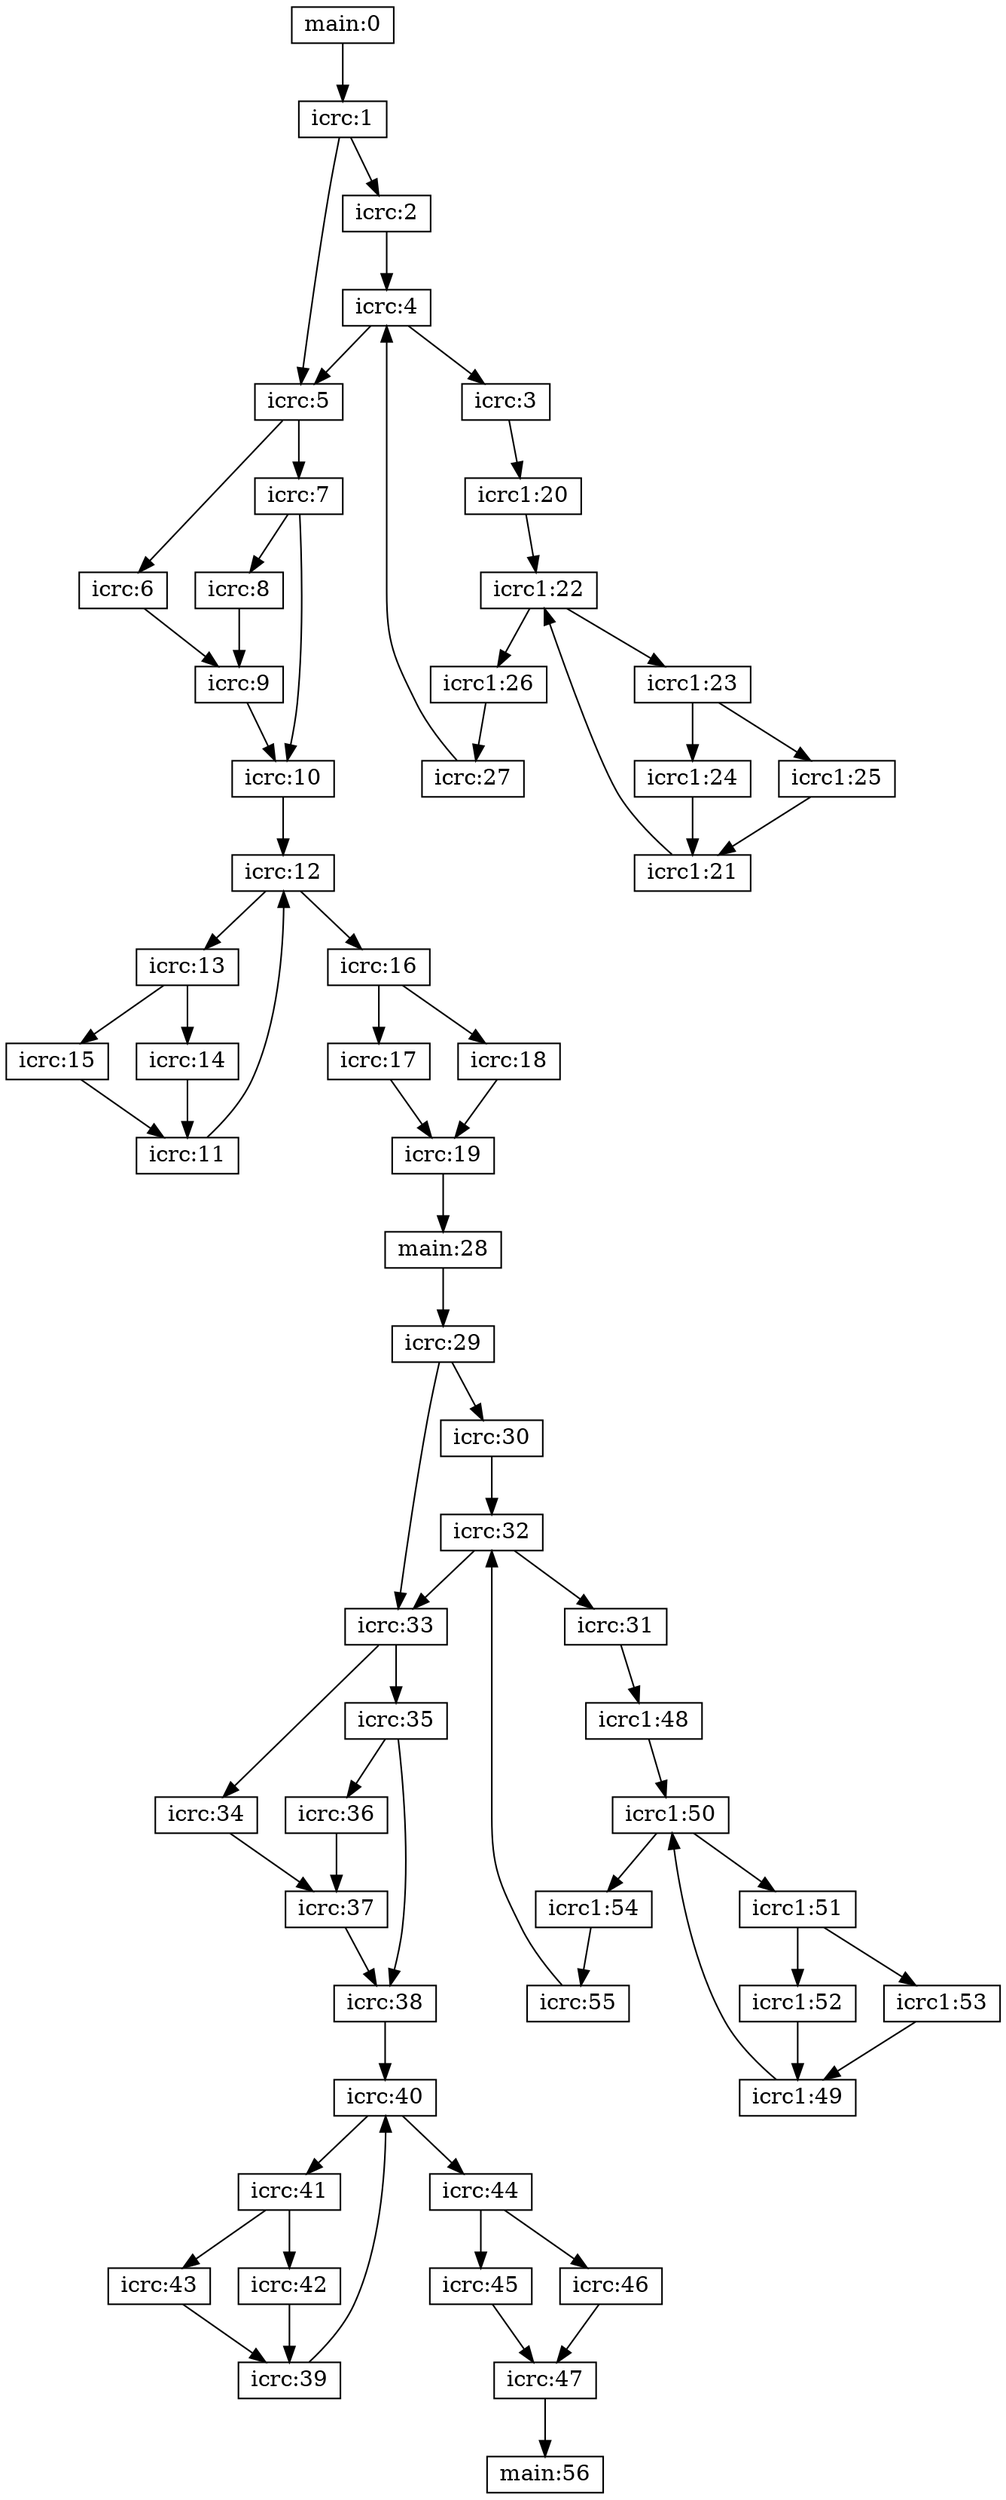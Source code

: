 digraph CFG {
	node [shape=record,width=.1,height=.1];
	"main:0" -> "icrc:1";
	"icrc:1" -> "icrc:5";
	"icrc:1" -> "icrc:2";
	"icrc:2" -> "icrc:4";
	"icrc:3" -> "icrc1:20";
	"icrc:4" -> "icrc:3";
	"icrc:4" -> "icrc:5";
	"icrc:5" -> "icrc:6";
	"icrc:5" -> "icrc:7";
	"icrc:6" -> "icrc:9";
	"icrc:7" -> "icrc:8";
	"icrc:7" -> "icrc:10";
	"icrc:8" -> "icrc:9";
	"icrc:9" -> "icrc:10";
	"icrc:10" -> "icrc:12";
	"icrc:11" -> "icrc:12";
	"icrc:12" -> "icrc:13";
	"icrc:12" -> "icrc:16";
	"icrc:13" -> "icrc:14";
	"icrc:13" -> "icrc:15";
	"icrc:14" -> "icrc:11";
	"icrc:15" -> "icrc:11";
	"icrc:16" -> "icrc:17";
	"icrc:16" -> "icrc:18";
	"icrc:17" -> "icrc:19";
	"icrc:18" -> "icrc:19";
	"icrc:19" -> "main:28";
	"icrc1:20" -> "icrc1:22";
	"icrc1:21" -> "icrc1:22";
	"icrc1:22" -> "icrc1:23";
	"icrc1:22" -> "icrc1:26";
	"icrc1:23" -> "icrc1:24";
	"icrc1:23" -> "icrc1:25";
	"icrc1:24" -> "icrc1:21";
	"icrc1:25" -> "icrc1:21";
	"icrc1:26" -> "icrc:27";
	"icrc:27" -> "icrc:4";
	"main:28" -> "icrc:29";
	"icrc:29" -> "icrc:33";
	"icrc:29" -> "icrc:30";
	"icrc:30" -> "icrc:32";
	"icrc:31" -> "icrc1:48";
	"icrc:32" -> "icrc:31";
	"icrc:32" -> "icrc:33";
	"icrc:33" -> "icrc:34";
	"icrc:33" -> "icrc:35";
	"icrc:34" -> "icrc:37";
	"icrc:35" -> "icrc:36";
	"icrc:35" -> "icrc:38";
	"icrc:36" -> "icrc:37";
	"icrc:37" -> "icrc:38";
	"icrc:38" -> "icrc:40";
	"icrc:39" -> "icrc:40";
	"icrc:40" -> "icrc:41";
	"icrc:40" -> "icrc:44";
	"icrc:41" -> "icrc:42";
	"icrc:41" -> "icrc:43";
	"icrc:42" -> "icrc:39";
	"icrc:43" -> "icrc:39";
	"icrc:44" -> "icrc:45";
	"icrc:44" -> "icrc:46";
	"icrc:45" -> "icrc:47";
	"icrc:46" -> "icrc:47";
	"icrc:47" -> "main:56";
	"icrc1:48" -> "icrc1:50";
	"icrc1:49" -> "icrc1:50";
	"icrc1:50" -> "icrc1:51";
	"icrc1:50" -> "icrc1:54";
	"icrc1:51" -> "icrc1:52";
	"icrc1:51" -> "icrc1:53";
	"icrc1:52" -> "icrc1:49";
	"icrc1:53" -> "icrc1:49";
	"icrc1:54" -> "icrc:55";
	"icrc:55" -> "icrc:32";
}

